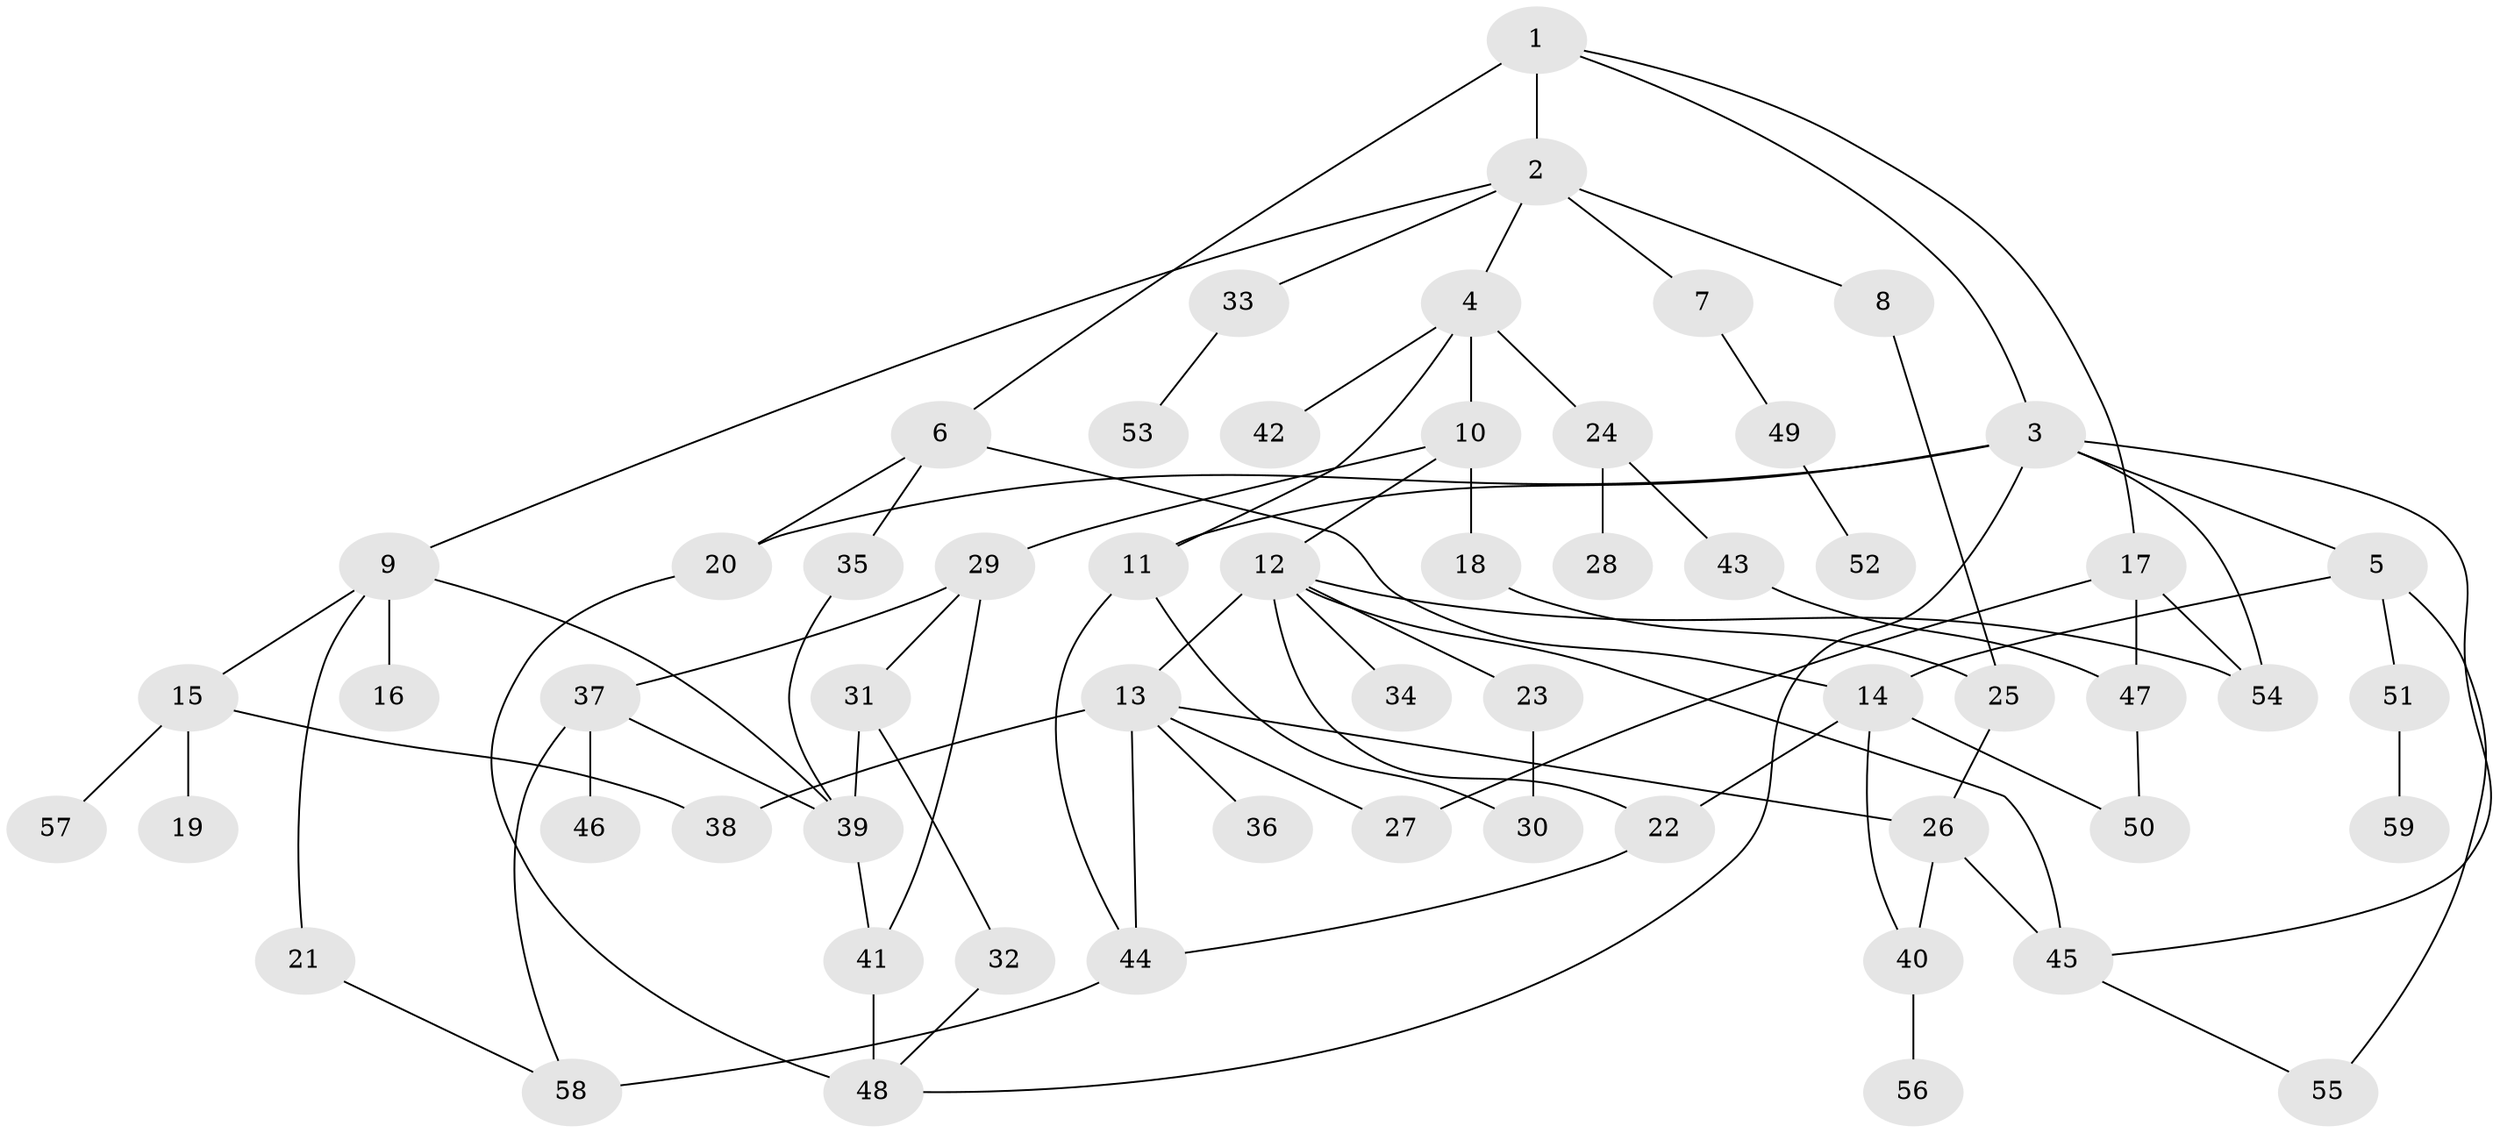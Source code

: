 // original degree distribution, {4: 0.08547008547008547, 8: 0.017094017094017096, 7: 0.008547008547008548, 6: 0.017094017094017096, 3: 0.23076923076923078, 2: 0.3162393162393162, 5: 0.05982905982905983, 1: 0.26495726495726496}
// Generated by graph-tools (version 1.1) at 2025/34/03/09/25 02:34:16]
// undirected, 59 vertices, 86 edges
graph export_dot {
graph [start="1"]
  node [color=gray90,style=filled];
  1;
  2;
  3;
  4;
  5;
  6;
  7;
  8;
  9;
  10;
  11;
  12;
  13;
  14;
  15;
  16;
  17;
  18;
  19;
  20;
  21;
  22;
  23;
  24;
  25;
  26;
  27;
  28;
  29;
  30;
  31;
  32;
  33;
  34;
  35;
  36;
  37;
  38;
  39;
  40;
  41;
  42;
  43;
  44;
  45;
  46;
  47;
  48;
  49;
  50;
  51;
  52;
  53;
  54;
  55;
  56;
  57;
  58;
  59;
  1 -- 2 [weight=2.0];
  1 -- 3 [weight=1.0];
  1 -- 6 [weight=1.0];
  1 -- 17 [weight=1.0];
  2 -- 4 [weight=1.0];
  2 -- 7 [weight=1.0];
  2 -- 8 [weight=1.0];
  2 -- 9 [weight=1.0];
  2 -- 33 [weight=1.0];
  3 -- 5 [weight=1.0];
  3 -- 11 [weight=1.0];
  3 -- 20 [weight=2.0];
  3 -- 45 [weight=1.0];
  3 -- 48 [weight=1.0];
  3 -- 54 [weight=1.0];
  4 -- 10 [weight=1.0];
  4 -- 11 [weight=1.0];
  4 -- 24 [weight=1.0];
  4 -- 42 [weight=1.0];
  5 -- 14 [weight=1.0];
  5 -- 51 [weight=1.0];
  5 -- 55 [weight=1.0];
  6 -- 14 [weight=1.0];
  6 -- 20 [weight=1.0];
  6 -- 35 [weight=1.0];
  7 -- 49 [weight=1.0];
  8 -- 25 [weight=1.0];
  9 -- 15 [weight=1.0];
  9 -- 16 [weight=1.0];
  9 -- 21 [weight=1.0];
  9 -- 39 [weight=1.0];
  10 -- 12 [weight=1.0];
  10 -- 18 [weight=2.0];
  10 -- 29 [weight=1.0];
  11 -- 30 [weight=1.0];
  11 -- 44 [weight=1.0];
  12 -- 13 [weight=1.0];
  12 -- 22 [weight=1.0];
  12 -- 23 [weight=1.0];
  12 -- 34 [weight=1.0];
  12 -- 45 [weight=1.0];
  12 -- 54 [weight=1.0];
  13 -- 26 [weight=1.0];
  13 -- 27 [weight=1.0];
  13 -- 36 [weight=1.0];
  13 -- 38 [weight=1.0];
  13 -- 44 [weight=1.0];
  14 -- 22 [weight=1.0];
  14 -- 40 [weight=1.0];
  14 -- 50 [weight=1.0];
  15 -- 19 [weight=1.0];
  15 -- 38 [weight=1.0];
  15 -- 57 [weight=1.0];
  17 -- 27 [weight=2.0];
  17 -- 47 [weight=1.0];
  17 -- 54 [weight=1.0];
  18 -- 25 [weight=1.0];
  20 -- 48 [weight=1.0];
  21 -- 58 [weight=1.0];
  22 -- 44 [weight=1.0];
  23 -- 30 [weight=2.0];
  24 -- 28 [weight=2.0];
  24 -- 43 [weight=1.0];
  25 -- 26 [weight=1.0];
  26 -- 40 [weight=1.0];
  26 -- 45 [weight=1.0];
  29 -- 31 [weight=1.0];
  29 -- 37 [weight=1.0];
  29 -- 41 [weight=1.0];
  31 -- 32 [weight=1.0];
  31 -- 39 [weight=1.0];
  32 -- 48 [weight=1.0];
  33 -- 53 [weight=1.0];
  35 -- 39 [weight=1.0];
  37 -- 39 [weight=1.0];
  37 -- 46 [weight=1.0];
  37 -- 58 [weight=1.0];
  39 -- 41 [weight=1.0];
  40 -- 56 [weight=1.0];
  41 -- 48 [weight=2.0];
  43 -- 47 [weight=1.0];
  44 -- 58 [weight=2.0];
  45 -- 55 [weight=1.0];
  47 -- 50 [weight=1.0];
  49 -- 52 [weight=1.0];
  51 -- 59 [weight=1.0];
}

